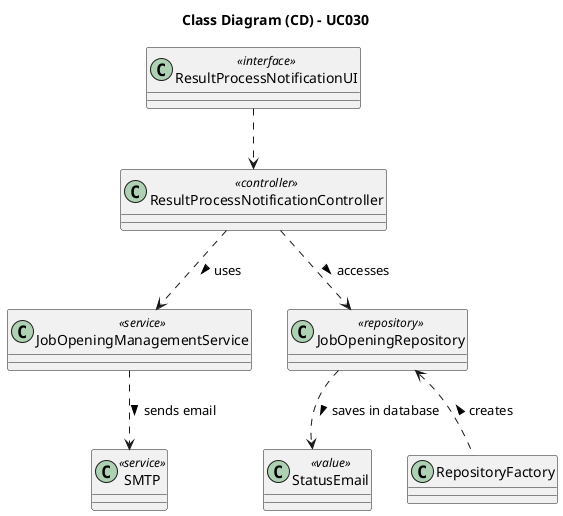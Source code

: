 @startuml
skinparam packageStyle rectangle
skinparam shadowing false

skinparam classAttributeIconSize 0

title Class Diagram (CD) - UC030

class ResultProcessNotificationUI <<interface>>

class ResultProcessNotificationController <<controller>>

class JobOpeningManagementService <<service>>

class JobOpeningRepository <<repository>>

class StatusEmail <<value>>

class SMTP <<service>>


ResultProcessNotificationUI ..> ResultProcessNotificationController

ResultProcessNotificationController ..> JobOpeningManagementService : uses >
ResultProcessNotificationController ..> JobOpeningRepository : accesses >

JobOpeningRepository <.. RepositoryFactory : creates <
JobOpeningRepository ..> StatusEmail : saves in database >

JobOpeningManagementService ..> SMTP : sends email >

@enduml